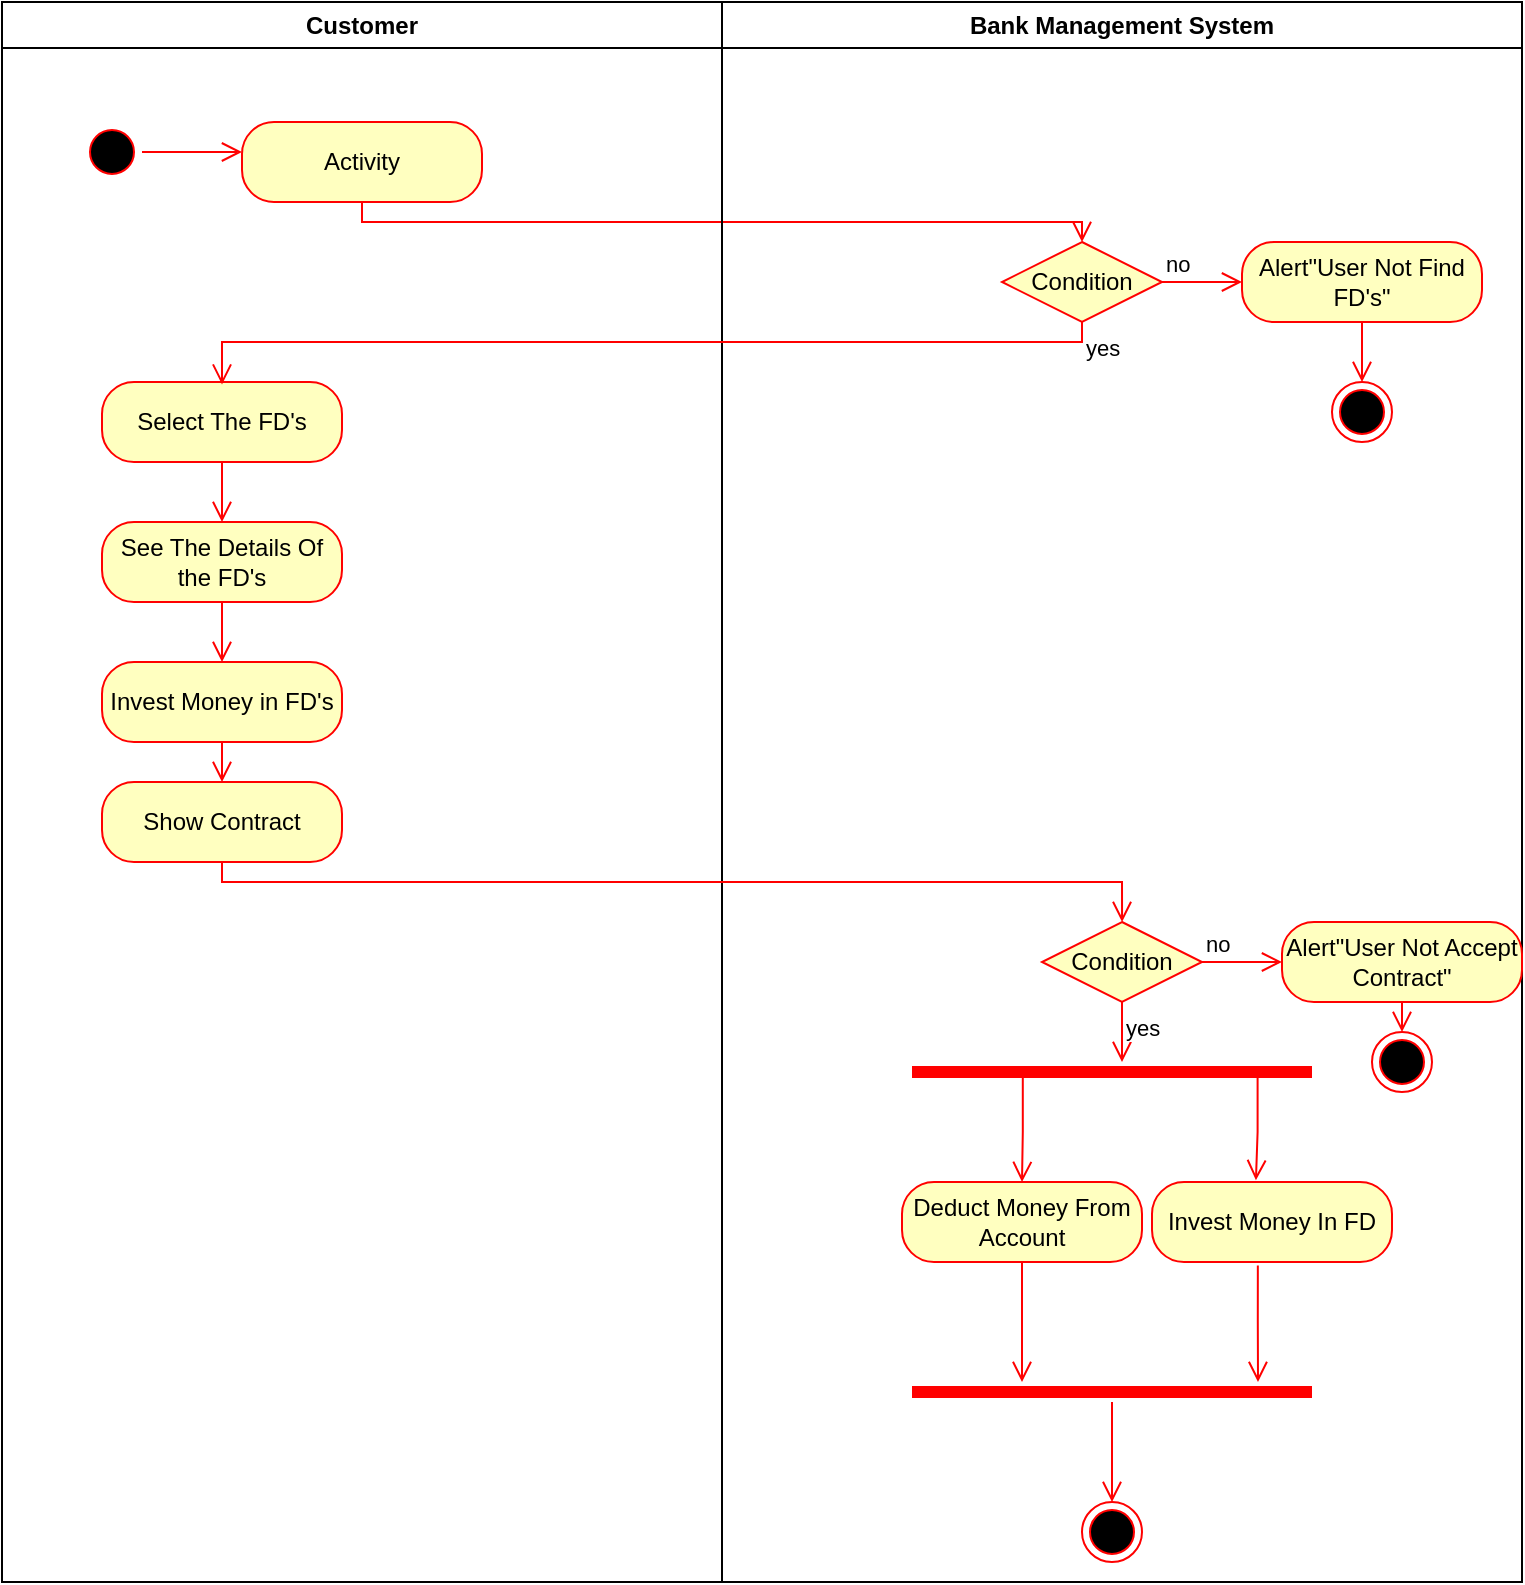 <mxfile version="21.6.1" type="device">
  <diagram name="Page-1" id="XXpC0x81FYrxNlhza6C7">
    <mxGraphModel dx="915" dy="529" grid="1" gridSize="10" guides="1" tooltips="1" connect="1" arrows="1" fold="1" page="1" pageScale="1" pageWidth="850" pageHeight="1100" math="0" shadow="0">
      <root>
        <mxCell id="0" />
        <mxCell id="1" parent="0" />
        <mxCell id="11j4nMN2jjmFDecuqz4e-3" value="Customer" style="swimlane;whiteSpace=wrap;html=1;" vertex="1" parent="1">
          <mxGeometry x="50" y="40" width="360" height="790" as="geometry" />
        </mxCell>
        <mxCell id="11j4nMN2jjmFDecuqz4e-5" value="" style="ellipse;html=1;shape=startState;fillColor=#000000;strokeColor=#ff0000;" vertex="1" parent="11j4nMN2jjmFDecuqz4e-3">
          <mxGeometry x="40" y="60" width="30" height="30" as="geometry" />
        </mxCell>
        <mxCell id="11j4nMN2jjmFDecuqz4e-6" value="" style="edgeStyle=orthogonalEdgeStyle;html=1;verticalAlign=bottom;endArrow=open;endSize=8;strokeColor=#ff0000;rounded=0;" edge="1" source="11j4nMN2jjmFDecuqz4e-5" parent="11j4nMN2jjmFDecuqz4e-3">
          <mxGeometry relative="1" as="geometry">
            <mxPoint x="120" y="75" as="targetPoint" />
          </mxGeometry>
        </mxCell>
        <mxCell id="11j4nMN2jjmFDecuqz4e-7" value="Activity" style="rounded=1;whiteSpace=wrap;html=1;arcSize=40;fontColor=#000000;fillColor=#ffffc0;strokeColor=#ff0000;" vertex="1" parent="11j4nMN2jjmFDecuqz4e-3">
          <mxGeometry x="120" y="60" width="120" height="40" as="geometry" />
        </mxCell>
        <mxCell id="11j4nMN2jjmFDecuqz4e-8" value="" style="edgeStyle=orthogonalEdgeStyle;html=1;verticalAlign=bottom;endArrow=open;endSize=8;strokeColor=#ff0000;rounded=0;" edge="1" source="11j4nMN2jjmFDecuqz4e-7" parent="11j4nMN2jjmFDecuqz4e-3">
          <mxGeometry relative="1" as="geometry">
            <mxPoint x="540" y="120" as="targetPoint" />
            <Array as="points">
              <mxPoint x="180" y="110" />
              <mxPoint x="540" y="110" />
              <mxPoint x="540" y="120" />
            </Array>
          </mxGeometry>
        </mxCell>
        <mxCell id="11j4nMN2jjmFDecuqz4e-14" value="Select The FD&#39;s" style="rounded=1;whiteSpace=wrap;html=1;arcSize=40;fontColor=#000000;fillColor=#ffffc0;strokeColor=#ff0000;" vertex="1" parent="11j4nMN2jjmFDecuqz4e-3">
          <mxGeometry x="50" y="190" width="120" height="40" as="geometry" />
        </mxCell>
        <mxCell id="11j4nMN2jjmFDecuqz4e-24" value="See The Details Of the FD&#39;s" style="rounded=1;whiteSpace=wrap;html=1;arcSize=40;fontColor=#000000;fillColor=#ffffc0;strokeColor=#ff0000;" vertex="1" parent="11j4nMN2jjmFDecuqz4e-3">
          <mxGeometry x="50" y="260" width="120" height="40" as="geometry" />
        </mxCell>
        <mxCell id="11j4nMN2jjmFDecuqz4e-25" value="" style="edgeStyle=orthogonalEdgeStyle;html=1;verticalAlign=bottom;endArrow=open;endSize=8;strokeColor=#ff0000;rounded=0;" edge="1" source="11j4nMN2jjmFDecuqz4e-24" parent="11j4nMN2jjmFDecuqz4e-3">
          <mxGeometry relative="1" as="geometry">
            <mxPoint x="110" y="330" as="targetPoint" />
          </mxGeometry>
        </mxCell>
        <mxCell id="11j4nMN2jjmFDecuqz4e-26" value="Invest Money in FD&#39;s" style="rounded=1;whiteSpace=wrap;html=1;arcSize=40;fontColor=#000000;fillColor=#ffffc0;strokeColor=#ff0000;" vertex="1" parent="11j4nMN2jjmFDecuqz4e-3">
          <mxGeometry x="50" y="330" width="120" height="40" as="geometry" />
        </mxCell>
        <mxCell id="11j4nMN2jjmFDecuqz4e-27" value="" style="edgeStyle=orthogonalEdgeStyle;html=1;verticalAlign=bottom;endArrow=open;endSize=8;strokeColor=#ff0000;rounded=0;" edge="1" source="11j4nMN2jjmFDecuqz4e-26" parent="11j4nMN2jjmFDecuqz4e-3">
          <mxGeometry relative="1" as="geometry">
            <mxPoint x="110" y="390" as="targetPoint" />
          </mxGeometry>
        </mxCell>
        <mxCell id="11j4nMN2jjmFDecuqz4e-28" value="Show Contract" style="rounded=1;whiteSpace=wrap;html=1;arcSize=40;fontColor=#000000;fillColor=#ffffc0;strokeColor=#ff0000;" vertex="1" parent="11j4nMN2jjmFDecuqz4e-3">
          <mxGeometry x="50" y="390" width="120" height="40" as="geometry" />
        </mxCell>
        <mxCell id="11j4nMN2jjmFDecuqz4e-4" value="Bank Management System" style="swimlane;whiteSpace=wrap;html=1;" vertex="1" parent="1">
          <mxGeometry x="410" y="40" width="400" height="790" as="geometry" />
        </mxCell>
        <mxCell id="11j4nMN2jjmFDecuqz4e-9" value="Condition" style="rhombus;whiteSpace=wrap;html=1;fontColor=#000000;fillColor=#ffffc0;strokeColor=#ff0000;" vertex="1" parent="11j4nMN2jjmFDecuqz4e-4">
          <mxGeometry x="140" y="120" width="80" height="40" as="geometry" />
        </mxCell>
        <mxCell id="11j4nMN2jjmFDecuqz4e-10" value="no" style="edgeStyle=orthogonalEdgeStyle;html=1;align=left;verticalAlign=bottom;endArrow=open;endSize=8;strokeColor=#ff0000;rounded=0;" edge="1" source="11j4nMN2jjmFDecuqz4e-9" parent="11j4nMN2jjmFDecuqz4e-4">
          <mxGeometry x="-1" relative="1" as="geometry">
            <mxPoint x="260" y="140" as="targetPoint" />
          </mxGeometry>
        </mxCell>
        <mxCell id="11j4nMN2jjmFDecuqz4e-11" value="yes" style="edgeStyle=orthogonalEdgeStyle;html=1;align=left;verticalAlign=top;endArrow=open;endSize=8;strokeColor=#ff0000;rounded=0;" edge="1" source="11j4nMN2jjmFDecuqz4e-9" parent="11j4nMN2jjmFDecuqz4e-4">
          <mxGeometry x="-1" relative="1" as="geometry">
            <mxPoint x="-250" y="191.29" as="targetPoint" />
            <Array as="points">
              <mxPoint x="180" y="170" />
              <mxPoint x="-250" y="170" />
            </Array>
          </mxGeometry>
        </mxCell>
        <mxCell id="11j4nMN2jjmFDecuqz4e-12" value="Alert&quot;User Not Find FD&#39;s&quot;" style="rounded=1;whiteSpace=wrap;html=1;arcSize=40;fontColor=#000000;fillColor=#ffffc0;strokeColor=#ff0000;" vertex="1" parent="11j4nMN2jjmFDecuqz4e-4">
          <mxGeometry x="260" y="120" width="120" height="40" as="geometry" />
        </mxCell>
        <mxCell id="11j4nMN2jjmFDecuqz4e-13" value="" style="edgeStyle=orthogonalEdgeStyle;html=1;verticalAlign=bottom;endArrow=open;endSize=8;strokeColor=#ff0000;rounded=0;" edge="1" source="11j4nMN2jjmFDecuqz4e-12" parent="11j4nMN2jjmFDecuqz4e-4">
          <mxGeometry relative="1" as="geometry">
            <mxPoint x="320" y="190" as="targetPoint" />
          </mxGeometry>
        </mxCell>
        <mxCell id="11j4nMN2jjmFDecuqz4e-15" value="" style="edgeStyle=orthogonalEdgeStyle;html=1;verticalAlign=bottom;endArrow=open;endSize=8;strokeColor=#ff0000;rounded=0;" edge="1" source="11j4nMN2jjmFDecuqz4e-14" parent="11j4nMN2jjmFDecuqz4e-4">
          <mxGeometry relative="1" as="geometry">
            <mxPoint x="-250" y="260" as="targetPoint" />
          </mxGeometry>
        </mxCell>
        <mxCell id="11j4nMN2jjmFDecuqz4e-16" value="" style="ellipse;html=1;shape=endState;fillColor=#000000;strokeColor=#ff0000;" vertex="1" parent="11j4nMN2jjmFDecuqz4e-4">
          <mxGeometry x="305" y="190" width="30" height="30" as="geometry" />
        </mxCell>
        <mxCell id="11j4nMN2jjmFDecuqz4e-31" value="Condition" style="rhombus;whiteSpace=wrap;html=1;fontColor=#000000;fillColor=#ffffc0;strokeColor=#ff0000;" vertex="1" parent="11j4nMN2jjmFDecuqz4e-4">
          <mxGeometry x="160" y="460" width="80" height="40" as="geometry" />
        </mxCell>
        <mxCell id="11j4nMN2jjmFDecuqz4e-35" value="Alert&quot;User Not Accept Contract&quot;" style="rounded=1;whiteSpace=wrap;html=1;arcSize=40;fontColor=#000000;fillColor=#ffffc0;strokeColor=#ff0000;" vertex="1" parent="11j4nMN2jjmFDecuqz4e-4">
          <mxGeometry x="280" y="460" width="120" height="40" as="geometry" />
        </mxCell>
        <mxCell id="11j4nMN2jjmFDecuqz4e-38" value="" style="shape=line;html=1;strokeWidth=6;strokeColor=#ff0000;" vertex="1" parent="11j4nMN2jjmFDecuqz4e-4">
          <mxGeometry x="95" y="530" width="200" height="10" as="geometry" />
        </mxCell>
        <mxCell id="11j4nMN2jjmFDecuqz4e-39" value="" style="edgeStyle=orthogonalEdgeStyle;html=1;verticalAlign=bottom;endArrow=open;endSize=8;strokeColor=#ff0000;rounded=0;exitX=0.277;exitY=0.722;exitDx=0;exitDy=0;exitPerimeter=0;entryX=0.5;entryY=0;entryDx=0;entryDy=0;" edge="1" parent="11j4nMN2jjmFDecuqz4e-4" source="11j4nMN2jjmFDecuqz4e-38" target="11j4nMN2jjmFDecuqz4e-41">
          <mxGeometry relative="1" as="geometry">
            <mxPoint x="145" y="590" as="targetPoint" />
            <mxPoint x="240" y="270" as="sourcePoint" />
          </mxGeometry>
        </mxCell>
        <mxCell id="11j4nMN2jjmFDecuqz4e-40" value="" style="edgeStyle=orthogonalEdgeStyle;html=1;verticalAlign=bottom;endArrow=open;endSize=8;strokeColor=#ff0000;rounded=0;exitX=0.864;exitY=0.265;exitDx=0;exitDy=0;exitPerimeter=0;entryX=0.433;entryY=-0.021;entryDx=0;entryDy=0;entryPerimeter=0;" edge="1" parent="11j4nMN2jjmFDecuqz4e-4" source="11j4nMN2jjmFDecuqz4e-38" target="11j4nMN2jjmFDecuqz4e-43">
          <mxGeometry relative="1" as="geometry">
            <mxPoint x="233" y="590" as="targetPoint" />
            <mxPoint x="155" y="545" as="sourcePoint" />
          </mxGeometry>
        </mxCell>
        <mxCell id="11j4nMN2jjmFDecuqz4e-41" value="Deduct Money From&lt;br&gt;Account" style="rounded=1;whiteSpace=wrap;html=1;arcSize=40;fontColor=#000000;fillColor=#ffffc0;strokeColor=#ff0000;" vertex="1" parent="11j4nMN2jjmFDecuqz4e-4">
          <mxGeometry x="90" y="590" width="120" height="40" as="geometry" />
        </mxCell>
        <mxCell id="11j4nMN2jjmFDecuqz4e-42" value="" style="edgeStyle=orthogonalEdgeStyle;html=1;verticalAlign=bottom;endArrow=open;endSize=8;strokeColor=#ff0000;rounded=0;exitX=0.5;exitY=1;exitDx=0;exitDy=0;" edge="1" parent="11j4nMN2jjmFDecuqz4e-4" source="11j4nMN2jjmFDecuqz4e-41">
          <mxGeometry relative="1" as="geometry">
            <mxPoint x="150" y="690" as="targetPoint" />
            <mxPoint x="140" y="640" as="sourcePoint" />
            <Array as="points" />
          </mxGeometry>
        </mxCell>
        <mxCell id="11j4nMN2jjmFDecuqz4e-43" value="Invest Money In FD" style="rounded=1;whiteSpace=wrap;html=1;arcSize=40;fontColor=#000000;fillColor=#ffffc0;strokeColor=#ff0000;" vertex="1" parent="11j4nMN2jjmFDecuqz4e-4">
          <mxGeometry x="215" y="590" width="120" height="40" as="geometry" />
        </mxCell>
        <mxCell id="11j4nMN2jjmFDecuqz4e-44" value="" style="edgeStyle=orthogonalEdgeStyle;html=1;verticalAlign=bottom;endArrow=open;endSize=8;strokeColor=#ff0000;rounded=0;exitX=0.441;exitY=1.045;exitDx=0;exitDy=0;exitPerimeter=0;" edge="1" parent="11j4nMN2jjmFDecuqz4e-4" source="11j4nMN2jjmFDecuqz4e-43">
          <mxGeometry relative="1" as="geometry">
            <mxPoint x="268" y="690" as="targetPoint" />
          </mxGeometry>
        </mxCell>
        <mxCell id="11j4nMN2jjmFDecuqz4e-45" value="" style="shape=line;html=1;strokeWidth=6;strokeColor=#ff0000;" vertex="1" parent="11j4nMN2jjmFDecuqz4e-4">
          <mxGeometry x="95" y="690" width="200" height="10" as="geometry" />
        </mxCell>
        <mxCell id="11j4nMN2jjmFDecuqz4e-46" value="" style="edgeStyle=orthogonalEdgeStyle;html=1;verticalAlign=bottom;endArrow=open;endSize=8;strokeColor=#ff0000;rounded=0;" edge="1" parent="11j4nMN2jjmFDecuqz4e-4" source="11j4nMN2jjmFDecuqz4e-45">
          <mxGeometry relative="1" as="geometry">
            <mxPoint x="195" y="750" as="targetPoint" />
          </mxGeometry>
        </mxCell>
        <mxCell id="11j4nMN2jjmFDecuqz4e-47" value="" style="ellipse;html=1;shape=endState;fillColor=#000000;strokeColor=#ff0000;" vertex="1" parent="11j4nMN2jjmFDecuqz4e-4">
          <mxGeometry x="180" y="750" width="30" height="30" as="geometry" />
        </mxCell>
        <mxCell id="11j4nMN2jjmFDecuqz4e-29" value="" style="edgeStyle=orthogonalEdgeStyle;html=1;verticalAlign=bottom;endArrow=open;endSize=8;strokeColor=#ff0000;rounded=0;" edge="1" source="11j4nMN2jjmFDecuqz4e-28" parent="1">
          <mxGeometry relative="1" as="geometry">
            <mxPoint x="610.032" y="500.016" as="targetPoint" />
            <Array as="points">
              <mxPoint x="160" y="480" />
            </Array>
          </mxGeometry>
        </mxCell>
        <mxCell id="11j4nMN2jjmFDecuqz4e-33" value="yes" style="edgeStyle=orthogonalEdgeStyle;html=1;align=left;verticalAlign=top;endArrow=open;endSize=8;strokeColor=#ff0000;rounded=0;" edge="1" source="11j4nMN2jjmFDecuqz4e-31" parent="1">
          <mxGeometry x="-1" relative="1" as="geometry">
            <mxPoint x="610" y="570" as="targetPoint" />
          </mxGeometry>
        </mxCell>
        <mxCell id="11j4nMN2jjmFDecuqz4e-34" value="no" style="edgeStyle=orthogonalEdgeStyle;html=1;align=left;verticalAlign=bottom;endArrow=open;endSize=8;strokeColor=#ff0000;rounded=0;exitX=1;exitY=0.5;exitDx=0;exitDy=0;" edge="1" parent="1" source="11j4nMN2jjmFDecuqz4e-31">
          <mxGeometry x="-1" relative="1" as="geometry">
            <mxPoint x="690" y="520" as="targetPoint" />
            <mxPoint x="640" y="190" as="sourcePoint" />
          </mxGeometry>
        </mxCell>
        <mxCell id="11j4nMN2jjmFDecuqz4e-37" value="" style="ellipse;html=1;shape=endState;fillColor=#000000;strokeColor=#ff0000;" vertex="1" parent="1">
          <mxGeometry x="735" y="555" width="30" height="30" as="geometry" />
        </mxCell>
        <mxCell id="11j4nMN2jjmFDecuqz4e-36" value="" style="edgeStyle=orthogonalEdgeStyle;html=1;verticalAlign=bottom;endArrow=open;endSize=8;strokeColor=#ff0000;rounded=0;" edge="1" source="11j4nMN2jjmFDecuqz4e-35" parent="1" target="11j4nMN2jjmFDecuqz4e-37">
          <mxGeometry relative="1" as="geometry">
            <mxPoint x="750" y="570" as="targetPoint" />
          </mxGeometry>
        </mxCell>
      </root>
    </mxGraphModel>
  </diagram>
</mxfile>
